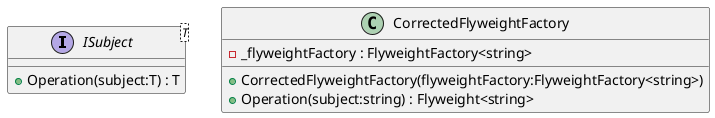 @startuml
interface "ISubject"<T> {
    + Operation(subject:T) : T
}
class CorrectedFlyweightFactory {
    - _flyweightFactory : FlyweightFactory<string>
    + CorrectedFlyweightFactory(flyweightFactory:FlyweightFactory<string>)
    + Operation(subject:string) : Flyweight<string>
}
@enduml
